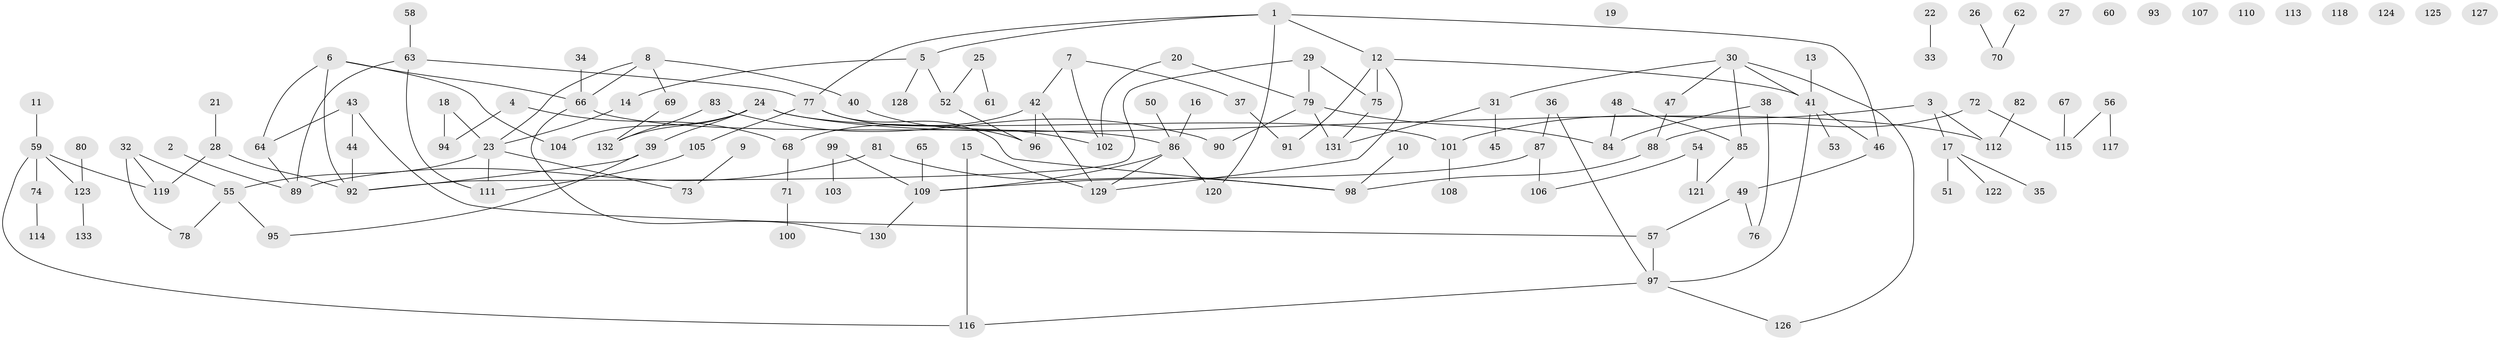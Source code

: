 // Generated by graph-tools (version 1.1) at 2025/49/03/09/25 03:49:05]
// undirected, 133 vertices, 154 edges
graph export_dot {
graph [start="1"]
  node [color=gray90,style=filled];
  1;
  2;
  3;
  4;
  5;
  6;
  7;
  8;
  9;
  10;
  11;
  12;
  13;
  14;
  15;
  16;
  17;
  18;
  19;
  20;
  21;
  22;
  23;
  24;
  25;
  26;
  27;
  28;
  29;
  30;
  31;
  32;
  33;
  34;
  35;
  36;
  37;
  38;
  39;
  40;
  41;
  42;
  43;
  44;
  45;
  46;
  47;
  48;
  49;
  50;
  51;
  52;
  53;
  54;
  55;
  56;
  57;
  58;
  59;
  60;
  61;
  62;
  63;
  64;
  65;
  66;
  67;
  68;
  69;
  70;
  71;
  72;
  73;
  74;
  75;
  76;
  77;
  78;
  79;
  80;
  81;
  82;
  83;
  84;
  85;
  86;
  87;
  88;
  89;
  90;
  91;
  92;
  93;
  94;
  95;
  96;
  97;
  98;
  99;
  100;
  101;
  102;
  103;
  104;
  105;
  106;
  107;
  108;
  109;
  110;
  111;
  112;
  113;
  114;
  115;
  116;
  117;
  118;
  119;
  120;
  121;
  122;
  123;
  124;
  125;
  126;
  127;
  128;
  129;
  130;
  131;
  132;
  133;
  1 -- 5;
  1 -- 12;
  1 -- 46;
  1 -- 77;
  1 -- 120;
  2 -- 89;
  3 -- 17;
  3 -- 101;
  3 -- 112;
  4 -- 68;
  4 -- 94;
  5 -- 14;
  5 -- 52;
  5 -- 128;
  6 -- 64;
  6 -- 66;
  6 -- 92;
  6 -- 104;
  7 -- 37;
  7 -- 42;
  7 -- 102;
  8 -- 23;
  8 -- 40;
  8 -- 66;
  8 -- 69;
  9 -- 73;
  10 -- 98;
  11 -- 59;
  12 -- 41;
  12 -- 75;
  12 -- 91;
  12 -- 129;
  13 -- 41;
  14 -- 23;
  15 -- 116;
  15 -- 129;
  16 -- 86;
  17 -- 35;
  17 -- 51;
  17 -- 122;
  18 -- 23;
  18 -- 94;
  20 -- 79;
  20 -- 102;
  21 -- 28;
  22 -- 33;
  23 -- 55;
  23 -- 73;
  23 -- 111;
  24 -- 39;
  24 -- 101;
  24 -- 104;
  24 -- 112;
  24 -- 132;
  25 -- 52;
  25 -- 61;
  26 -- 70;
  28 -- 92;
  28 -- 119;
  29 -- 75;
  29 -- 79;
  29 -- 92;
  30 -- 31;
  30 -- 41;
  30 -- 47;
  30 -- 85;
  30 -- 126;
  31 -- 45;
  31 -- 131;
  32 -- 55;
  32 -- 78;
  32 -- 119;
  34 -- 66;
  36 -- 87;
  36 -- 97;
  37 -- 91;
  38 -- 76;
  38 -- 84;
  39 -- 92;
  39 -- 95;
  40 -- 102;
  41 -- 46;
  41 -- 53;
  41 -- 97;
  42 -- 68;
  42 -- 96;
  42 -- 129;
  43 -- 44;
  43 -- 57;
  43 -- 64;
  44 -- 92;
  46 -- 49;
  47 -- 88;
  48 -- 84;
  48 -- 85;
  49 -- 57;
  49 -- 76;
  50 -- 86;
  52 -- 96;
  54 -- 106;
  54 -- 121;
  55 -- 78;
  55 -- 95;
  56 -- 115;
  56 -- 117;
  57 -- 97;
  58 -- 63;
  59 -- 74;
  59 -- 116;
  59 -- 119;
  59 -- 123;
  62 -- 70;
  63 -- 77;
  63 -- 89;
  63 -- 111;
  64 -- 89;
  65 -- 109;
  66 -- 86;
  66 -- 130;
  67 -- 115;
  68 -- 71;
  69 -- 132;
  71 -- 100;
  72 -- 88;
  72 -- 115;
  74 -- 114;
  75 -- 131;
  77 -- 96;
  77 -- 98;
  77 -- 105;
  79 -- 84;
  79 -- 90;
  79 -- 131;
  80 -- 123;
  81 -- 89;
  81 -- 98;
  82 -- 112;
  83 -- 90;
  83 -- 132;
  85 -- 121;
  86 -- 109;
  86 -- 120;
  86 -- 129;
  87 -- 106;
  87 -- 109;
  88 -- 98;
  97 -- 116;
  97 -- 126;
  99 -- 103;
  99 -- 109;
  101 -- 108;
  105 -- 111;
  109 -- 130;
  123 -- 133;
}
